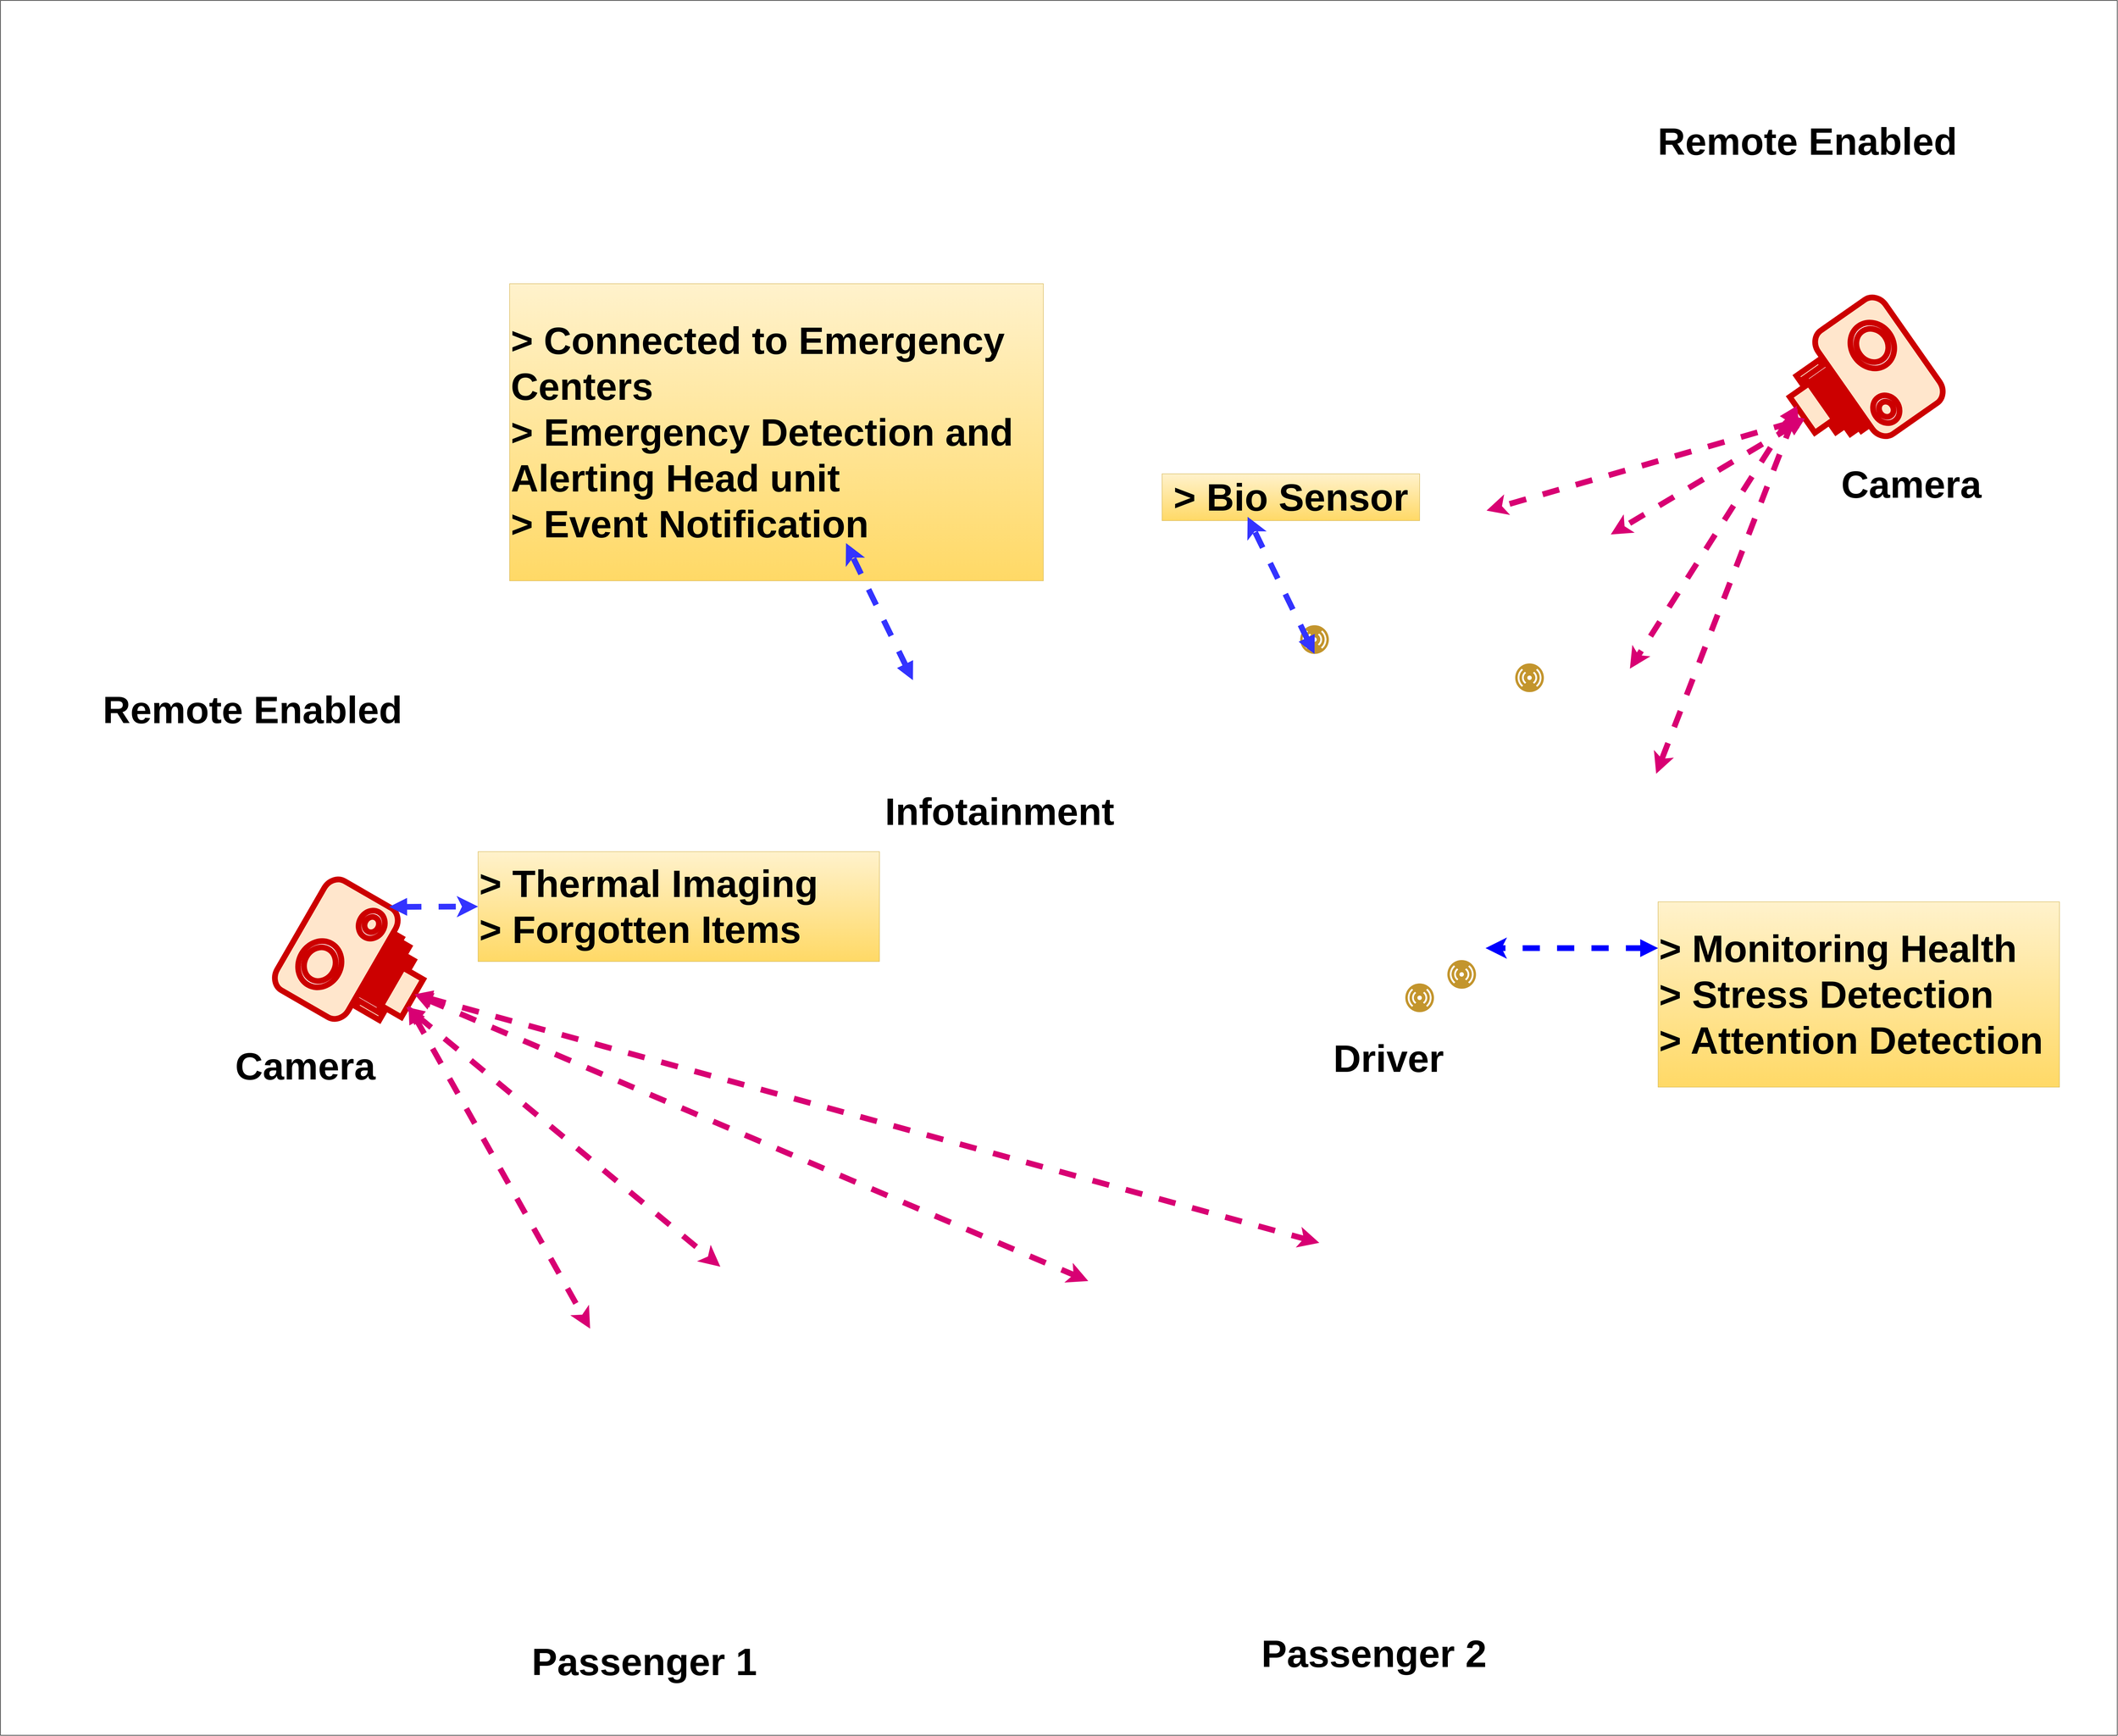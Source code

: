 <mxfile version="12.3.2" type="github" pages="1">
  <diagram id="C9CMbZErU_ySkchIJB0l" name="Page-1">
    <mxGraphModel dx="11080" dy="5753" grid="1" gridSize="10" guides="1" tooltips="1" connect="1" arrows="1" fold="1" page="0" pageScale="1" pageWidth="850" pageHeight="1100" math="0" shadow="0">
      <root>
        <mxCell id="0"/>
        <mxCell id="1" parent="0"/>
        <mxCell id="JUKCFMBZ1_z9AispUu9s-46" value="" style="rounded=0;whiteSpace=wrap;html=1;" parent="1" vertex="1">
          <mxGeometry x="-1280" y="449" width="4430" height="3632" as="geometry"/>
        </mxCell>
        <mxCell id="JUKCFMBZ1_z9AispUu9s-1" value="" style="shape=mxgraph.signs.tech.camera_1;html=1;fillColor=#ffe6cc;strokeColor=#CC0000;verticalLabelPosition=bottom;verticalAlign=top;align=center;rotation=30;strokeWidth=12;fontStyle=1;fontSize=80;" parent="1" vertex="1">
          <mxGeometry x="-670" y="2329" width="275" height="264" as="geometry"/>
        </mxCell>
        <mxCell id="JUKCFMBZ1_z9AispUu9s-2" value="" style="endArrow=classic;html=1;dashed=1;strokeWidth=12;exitX=1;exitY=0.5;exitPerimeter=0;strokeColor=#d80073;startArrow=block;startFill=1;endFill=1;fillColor=#d80073;fontStyle=1;fontSize=80;" parent="1" source="JUKCFMBZ1_z9AispUu9s-1" edge="1">
          <mxGeometry width="50" height="50" relative="1" as="geometry">
            <mxPoint x="-497" y="3005" as="sourcePoint"/>
            <mxPoint x="1480" y="3050" as="targetPoint"/>
          </mxGeometry>
        </mxCell>
        <mxCell id="JUKCFMBZ1_z9AispUu9s-3" value="" style="endArrow=classic;html=1;dashed=1;strokeWidth=12;exitX=0.994;exitY=0.619;exitPerimeter=0;strokeColor=#d80073;startArrow=block;startFill=1;endFill=1;fillColor=#d80073;fontStyle=1;fontSize=80;" parent="1" source="JUKCFMBZ1_z9AispUu9s-1" edge="1">
          <mxGeometry width="50" height="50" relative="1" as="geometry">
            <mxPoint x="-571" y="3025" as="sourcePoint"/>
            <mxPoint x="226.5" y="3100" as="targetPoint"/>
          </mxGeometry>
        </mxCell>
        <mxCell id="JUKCFMBZ1_z9AispUu9s-4" value="" style="endArrow=classic;html=1;dashed=1;strokeWidth=12;strokeColor=#d80073;startArrow=block;startFill=1;endFill=1;exitX=1;exitY=0.5;exitPerimeter=0;fillColor=#d80073;fontStyle=1;fontSize=80;" parent="1" source="JUKCFMBZ1_z9AispUu9s-1" edge="1">
          <mxGeometry width="50" height="50" relative="1" as="geometry">
            <mxPoint x="-618" y="2856" as="sourcePoint"/>
            <mxPoint x="996.5" y="3130" as="targetPoint"/>
          </mxGeometry>
        </mxCell>
        <mxCell id="JUKCFMBZ1_z9AispUu9s-5" value="" style="endArrow=classic;html=1;dashed=1;strokeWidth=12;entryX=0.245;entryY=0.806;entryPerimeter=0;strokeColor=#d80073;startArrow=block;startFill=1;endFill=1;fillColor=#d80073;exitX=1.002;exitY=0.601;exitPerimeter=0;fontStyle=1;fontSize=80;" parent="1" source="JUKCFMBZ1_z9AispUu9s-1" edge="1">
          <mxGeometry width="50" height="50" relative="1" as="geometry">
            <mxPoint x="-516" y="3036" as="sourcePoint"/>
            <mxPoint x="-46" y="3229.667" as="targetPoint"/>
          </mxGeometry>
        </mxCell>
        <mxCell id="JUKCFMBZ1_z9AispUu9s-6" value="Camera" style="text;html=1;strokeColor=none;fillColor=none;align=center;verticalAlign=middle;whiteSpace=wrap;rounded=0;fontSize=80;fontStyle=1" parent="1" vertex="1">
          <mxGeometry x="-752.5" y="2663.5" width="220" height="33" as="geometry"/>
        </mxCell>
        <mxCell id="JUKCFMBZ1_z9AispUu9s-7" value="" style="shape=mxgraph.signs.tech.camera_1;html=1;fillColor=#ffe6cc;strokeColor=#CC0000;verticalLabelPosition=bottom;verticalAlign=top;align=center;rotation=145;strokeWidth=12;fontStyle=1;fontSize=80;" parent="1" vertex="1">
          <mxGeometry x="2471.5" y="1113.5" width="275" height="264" as="geometry"/>
        </mxCell>
        <mxCell id="JUKCFMBZ1_z9AispUu9s-8" value="" style="endArrow=classic;html=1;dashed=1;strokeWidth=12;exitX=1;exitY=0.5;exitPerimeter=0;strokeColor=#d80073;startArrow=block;startFill=1;endFill=1;fillColor=#d80073;fontStyle=1;fontSize=80;" parent="1" source="JUKCFMBZ1_z9AispUu9s-7" edge="1">
          <mxGeometry width="50" height="50" relative="1" as="geometry">
            <mxPoint x="2644.5" y="1789.5" as="sourcePoint"/>
            <mxPoint x="1830" y="1517" as="targetPoint"/>
          </mxGeometry>
        </mxCell>
        <mxCell id="JUKCFMBZ1_z9AispUu9s-9" value="" style="endArrow=classic;html=1;dashed=1;strokeWidth=12;exitX=0.994;exitY=0.619;exitPerimeter=0;strokeColor=#d80073;startArrow=block;startFill=1;endFill=1;fillColor=#d80073;fontStyle=1;fontSize=80;" parent="1" source="JUKCFMBZ1_z9AispUu9s-7" edge="1">
          <mxGeometry width="50" height="50" relative="1" as="geometry">
            <mxPoint x="2570.5" y="1809.5" as="sourcePoint"/>
            <mxPoint x="2130" y="1848" as="targetPoint"/>
          </mxGeometry>
        </mxCell>
        <mxCell id="JUKCFMBZ1_z9AispUu9s-10" value="" style="endArrow=classic;html=1;dashed=1;strokeWidth=12;strokeColor=#d80073;startArrow=block;startFill=1;endFill=1;exitX=1;exitY=0.5;exitPerimeter=0;fillColor=#d80073;fontStyle=1;fontSize=80;" parent="1" source="JUKCFMBZ1_z9AispUu9s-7" edge="1">
          <mxGeometry width="50" height="50" relative="1" as="geometry">
            <mxPoint x="2523.5" y="1640.5" as="sourcePoint"/>
            <mxPoint x="2090" y="1567" as="targetPoint"/>
          </mxGeometry>
        </mxCell>
        <mxCell id="JUKCFMBZ1_z9AispUu9s-11" value="" style="endArrow=classic;html=1;dashed=1;strokeWidth=12;strokeColor=#d80073;startArrow=block;startFill=1;endFill=1;fillColor=#d80073;exitX=1.002;exitY=0.601;exitPerimeter=0;fontStyle=1;fontSize=80;" parent="1" source="JUKCFMBZ1_z9AispUu9s-7" edge="1">
          <mxGeometry width="50" height="50" relative="1" as="geometry">
            <mxPoint x="2625.5" y="1820.5" as="sourcePoint"/>
            <mxPoint x="2185" y="2068" as="targetPoint"/>
          </mxGeometry>
        </mxCell>
        <mxCell id="JUKCFMBZ1_z9AispUu9s-12" value="Camera" style="text;html=1;strokeColor=none;fillColor=none;align=center;verticalAlign=middle;whiteSpace=wrap;rounded=0;fontSize=80;fontStyle=1" parent="1" vertex="1">
          <mxGeometry x="2609" y="983" width="220" height="957" as="geometry"/>
        </mxCell>
        <mxCell id="JUKCFMBZ1_z9AispUu9s-21" value="" style="shape=image;html=1;verticalAlign=top;verticalLabelPosition=bottom;labelBackgroundColor=#ffffff;imageAspect=0;aspect=fixed;image=https://cdn0.iconfinder.com/data/icons/avatar-vol-2-4/512/9-128.png" parent="1" vertex="1">
          <mxGeometry x="1270" y="3192" width="648" height="648" as="geometry"/>
        </mxCell>
        <mxCell id="JUKCFMBZ1_z9AispUu9s-22" value="" style="shape=image;html=1;verticalAlign=top;verticalLabelPosition=bottom;labelBackgroundColor=#ffffff;imageAspect=0;aspect=fixed;image=https://cdn0.iconfinder.com/data/icons/avatar-vol-2-4/512/4-128.png" parent="1" vertex="1">
          <mxGeometry x="-210" y="3286" width="554" height="554" as="geometry"/>
        </mxCell>
        <mxCell id="JUKCFMBZ1_z9AispUu9s-26" value="" style="shape=image;html=1;verticalAlign=top;verticalLabelPosition=bottom;labelBackgroundColor=#ffffff;imageAspect=0;aspect=fixed;image=https://cdn2.iconfinder.com/data/icons/iconslandhardware/PNG/128x128/Gamepad3.png" parent="1" vertex="1">
          <mxGeometry x="1390" y="1585" width="680" height="680" as="geometry"/>
        </mxCell>
        <mxCell id="JUKCFMBZ1_z9AispUu9s-24" value="" style="shape=image;html=1;verticalAlign=top;verticalLabelPosition=bottom;labelBackgroundColor=#ffffff;imageAspect=0;aspect=fixed;image=https://cdn0.iconfinder.com/data/icons/avatar-vol-2-4/512/2-128.png" parent="1" vertex="1">
          <mxGeometry x="1300" y="1940" width="650" height="650" as="geometry"/>
        </mxCell>
        <mxCell id="JUKCFMBZ1_z9AispUu9s-28" value="" style="aspect=fixed;perimeter=ellipsePerimeter;html=1;align=center;shadow=0;dashed=0;fontColor=#4277BB;labelBackgroundColor=#ffffff;fontSize=12;spacingTop=3;image;image=img/lib/ibm/users/sensor.svg;" parent="1" vertex="1">
          <mxGeometry x="1440" y="1757" width="60" height="60" as="geometry"/>
        </mxCell>
        <mxCell id="JUKCFMBZ1_z9AispUu9s-29" value="" style="aspect=fixed;perimeter=ellipsePerimeter;html=1;align=center;shadow=0;dashed=0;fontColor=#4277BB;labelBackgroundColor=#ffffff;fontSize=12;spacingTop=3;image;image=img/lib/ibm/users/sensor.svg;" parent="1" vertex="1">
          <mxGeometry x="1890" y="1837" width="60" height="60" as="geometry"/>
        </mxCell>
        <mxCell id="JUKCFMBZ1_z9AispUu9s-31" value="" style="aspect=fixed;perimeter=ellipsePerimeter;html=1;align=center;shadow=0;dashed=0;fontColor=#4277BB;labelBackgroundColor=#ffffff;fontSize=12;spacingTop=3;image;image=img/lib/ibm/users/sensor.svg;" parent="1" vertex="1">
          <mxGeometry x="1748" y="2458" width="60" height="60" as="geometry"/>
        </mxCell>
        <mxCell id="JUKCFMBZ1_z9AispUu9s-32" value="" style="aspect=fixed;perimeter=ellipsePerimeter;html=1;align=center;shadow=0;dashed=0;fontColor=#4277BB;labelBackgroundColor=#ffffff;fontSize=12;spacingTop=3;image;image=img/lib/ibm/users/sensor.svg;" parent="1" vertex="1">
          <mxGeometry x="1660" y="2507" width="60" height="60" as="geometry"/>
        </mxCell>
        <mxCell id="JUKCFMBZ1_z9AispUu9s-33" value="" style="shape=image;html=1;verticalAlign=top;verticalLabelPosition=bottom;labelBackgroundColor=#ffffff;imageAspect=0;aspect=fixed;image=https://cdn3.iconfinder.com/data/icons/tango-icon-library/48/utilities-system-monitor-128.png" parent="1" vertex="1">
          <mxGeometry x="610" y="1696" width="402" height="402" as="geometry"/>
        </mxCell>
        <mxCell id="JUKCFMBZ1_z9AispUu9s-39" value="Driver" style="text;html=1;strokeColor=none;fillColor=none;align=center;verticalAlign=middle;whiteSpace=wrap;rounded=0;fontSize=80;fontStyle=1" parent="1" vertex="1">
          <mxGeometry x="1515" y="2647" width="220" height="33" as="geometry"/>
        </mxCell>
        <mxCell id="JUKCFMBZ1_z9AispUu9s-40" value="Passenger 1" style="text;html=1;strokeColor=none;fillColor=none;align=center;verticalAlign=middle;whiteSpace=wrap;rounded=0;fontSize=80;fontStyle=1" parent="1" vertex="1">
          <mxGeometry x="-189.5" y="3910" width="513" height="33" as="geometry"/>
        </mxCell>
        <mxCell id="JUKCFMBZ1_z9AispUu9s-41" value="Passenger 2" style="text;html=1;strokeColor=none;fillColor=none;align=center;verticalAlign=middle;whiteSpace=wrap;rounded=0;fontSize=80;fontStyle=1" parent="1" vertex="1">
          <mxGeometry x="1337.5" y="3893.5" width="513" height="33" as="geometry"/>
        </mxCell>
        <mxCell id="JUKCFMBZ1_z9AispUu9s-42" value="" style="shape=image;html=1;verticalAlign=top;verticalLabelPosition=bottom;labelBackgroundColor=#ffffff;imageAspect=0;aspect=fixed;image=https://cdn1.iconfinder.com/data/icons/education-filled-outline-8/64/Education-Filled_5-128.png" parent="1" vertex="1">
          <mxGeometry x="970" y="3563" width="330" height="330" as="geometry"/>
        </mxCell>
        <mxCell id="JUKCFMBZ1_z9AispUu9s-45" value="" style="shape=image;html=1;verticalAlign=top;verticalLabelPosition=bottom;labelBackgroundColor=#ffffff;imageAspect=0;aspect=fixed;image=https://cdn1.iconfinder.com/data/icons/travel-253/48/baggage-bag-travel-luggage-128.png" parent="1" vertex="1">
          <mxGeometry x="410" y="3578.5" width="299" height="299" as="geometry"/>
        </mxCell>
        <mxCell id="JUKCFMBZ1_z9AispUu9s-47" value="Infotainment" style="text;html=1;strokeColor=none;fillColor=none;align=center;verticalAlign=middle;whiteSpace=wrap;rounded=0;fontSize=80;fontStyle=1" parent="1" vertex="1">
          <mxGeometry x="701" y="2130" width="220" height="33" as="geometry"/>
        </mxCell>
        <mxCell id="JUKCFMBZ1_z9AispUu9s-50" value="&lt;div align=&quot;left&quot;&gt;&amp;gt; Thermal Imaging &lt;br&gt;&lt;/div&gt;&lt;div align=&quot;left&quot;&gt;&amp;gt; Forgotten Items &lt;br&gt;&lt;/div&gt;" style="text;html=1;strokeColor=#d6b656;fillColor=#fff2cc;align=left;verticalAlign=middle;whiteSpace=wrap;rounded=0;fontSize=80;fontStyle=1;gradientColor=#ffd966;" parent="1" vertex="1">
          <mxGeometry x="-280.5" y="2231" width="840" height="230" as="geometry"/>
        </mxCell>
        <mxCell id="JUKCFMBZ1_z9AispUu9s-51" value="&lt;div&gt;&amp;gt; Connected to Emergency Centers&lt;/div&gt;&lt;div&gt;&amp;gt; Emergency Detection and Alerting Head unit &lt;br&gt;&lt;/div&gt;&lt;div&gt;&amp;gt; Event Notification&lt;/div&gt;" style="text;html=1;strokeColor=#d6b656;fillColor=#fff2cc;align=left;verticalAlign=middle;whiteSpace=wrap;rounded=0;fontSize=80;fontStyle=1;gradientColor=#ffd966;" parent="1" vertex="1">
          <mxGeometry x="-214.5" y="1042" width="1117" height="622" as="geometry"/>
        </mxCell>
        <mxCell id="JUKCFMBZ1_z9AispUu9s-52" value="&lt;div&gt;&amp;gt; Monitoring Health &lt;br&gt;&lt;/div&gt;&lt;div&gt;&amp;gt; Stress Detection&lt;/div&gt;&lt;div&gt;&amp;gt; Attention Detection&lt;br&gt;&lt;/div&gt;" style="text;html=1;strokeColor=#d6b656;fillColor=#fff2cc;align=left;verticalAlign=middle;whiteSpace=wrap;rounded=0;fontSize=80;fontStyle=1;gradientColor=#ffd966;" parent="1" vertex="1">
          <mxGeometry x="2189" y="2336" width="840" height="388" as="geometry"/>
        </mxCell>
        <mxCell id="JUKCFMBZ1_z9AispUu9s-56" value="" style="endArrow=classic;html=1;dashed=1;strokeWidth=12;strokeColor=#0000FF;startArrow=block;startFill=1;endFill=1;fillColor=#d80073;fontStyle=1;fontSize=80;exitX=0;exitY=0.25;exitDx=0;exitDy=0;" parent="1" source="JUKCFMBZ1_z9AispUu9s-52" edge="1">
          <mxGeometry width="50" height="50" relative="1" as="geometry">
            <mxPoint x="2180" y="2170" as="sourcePoint"/>
            <mxPoint x="1828" y="2433" as="targetPoint"/>
          </mxGeometry>
        </mxCell>
        <mxCell id="JUKCFMBZ1_z9AispUu9s-57" value="" style="shape=image;html=1;verticalAlign=top;verticalLabelPosition=bottom;labelBackgroundColor=#ffffff;imageAspect=0;aspect=fixed;image=https://cdn1.iconfinder.com/data/icons/lumin-social-media-icons/512/RSS-128.png;strokeColor=#FF6666;strokeWidth=12;fillColor=#99FFFF;rotation=-90;fontStyle=1;fontSize=80;" parent="1" vertex="1">
          <mxGeometry x="2235.5" y="791.5" width="322" height="322" as="geometry"/>
        </mxCell>
        <mxCell id="JUKCFMBZ1_z9AispUu9s-58" value="Remote Enabled" style="text;html=1;strokeColor=none;fillColor=none;align=center;verticalAlign=middle;whiteSpace=wrap;rounded=0;fontSize=80;fontStyle=1" parent="1" vertex="1">
          <mxGeometry x="1974" y="733.5" width="1055" height="20" as="geometry"/>
        </mxCell>
        <mxCell id="JUKCFMBZ1_z9AispUu9s-59" value="" style="shape=image;html=1;verticalAlign=top;verticalLabelPosition=bottom;labelBackgroundColor=#ffffff;imageAspect=0;aspect=fixed;image=https://cdn1.iconfinder.com/data/icons/lumin-social-media-icons/512/RSS-128.png;strokeColor=#FF6666;strokeWidth=12;fillColor=#99FFFF;rotation=-90;fontStyle=1;fontSize=80;" parent="1" vertex="1">
          <mxGeometry x="-913.5" y="2014" width="322" height="322" as="geometry"/>
        </mxCell>
        <mxCell id="JUKCFMBZ1_z9AispUu9s-60" value="Remote Enabled" style="text;html=1;strokeColor=none;fillColor=none;align=center;verticalAlign=middle;whiteSpace=wrap;rounded=0;fontSize=80;fontStyle=1" parent="1" vertex="1">
          <mxGeometry x="-1280" y="1924" width="1055" height="20" as="geometry"/>
        </mxCell>
        <mxCell id="-WJpmD0RxfwjCmb-TUGB-1" value="&amp;gt; Bio Sensor" style="text;html=1;strokeColor=#d6b656;fillColor=#fff2cc;align=center;verticalAlign=middle;whiteSpace=wrap;rounded=0;fontSize=80;fontStyle=1;gradientColor=#ffd966;" vertex="1" parent="1">
          <mxGeometry x="1151" y="1440" width="539" height="98" as="geometry"/>
        </mxCell>
        <mxCell id="-WJpmD0RxfwjCmb-TUGB-2" value="" style="endArrow=classic;html=1;dashed=1;strokeWidth=12;strokeColor=#3333FF;startArrow=block;startFill=1;endFill=1;fillColor=#d80073;fontStyle=1;fontSize=80;exitX=0.5;exitY=1;exitDx=0;exitDy=0;" edge="1" parent="1" source="JUKCFMBZ1_z9AispUu9s-28">
          <mxGeometry width="50" height="50" relative="1" as="geometry">
            <mxPoint x="1626" y="1581.75" as="sourcePoint"/>
            <mxPoint x="1330" y="1530" as="targetPoint"/>
          </mxGeometry>
        </mxCell>
        <mxCell id="-WJpmD0RxfwjCmb-TUGB-3" value="" style="endArrow=classic;html=1;dashed=1;strokeWidth=12;strokeColor=#3333FF;startArrow=block;startFill=1;endFill=1;fillColor=#d80073;fontStyle=1;fontSize=80;exitX=0.5;exitY=1;exitDx=0;exitDy=0;" edge="1" parent="1">
          <mxGeometry width="50" height="50" relative="1" as="geometry">
            <mxPoint x="629.5" y="1872" as="sourcePoint"/>
            <mxPoint x="489.5" y="1585" as="targetPoint"/>
          </mxGeometry>
        </mxCell>
        <mxCell id="-WJpmD0RxfwjCmb-TUGB-4" value="" style="endArrow=classic;html=1;dashed=1;strokeWidth=12;strokeColor=#3333FF;startArrow=block;startFill=1;endFill=1;fillColor=#d80073;fontStyle=1;fontSize=80;exitX=0.5;exitY=0;exitDx=0;exitDy=0;exitPerimeter=0;entryX=0;entryY=0.5;entryDx=0;entryDy=0;" edge="1" parent="1" source="JUKCFMBZ1_z9AispUu9s-1" target="JUKCFMBZ1_z9AispUu9s-50">
          <mxGeometry width="50" height="50" relative="1" as="geometry">
            <mxPoint x="720" y="2488" as="sourcePoint"/>
            <mxPoint x="580" y="2201" as="targetPoint"/>
          </mxGeometry>
        </mxCell>
      </root>
    </mxGraphModel>
  </diagram>
</mxfile>
